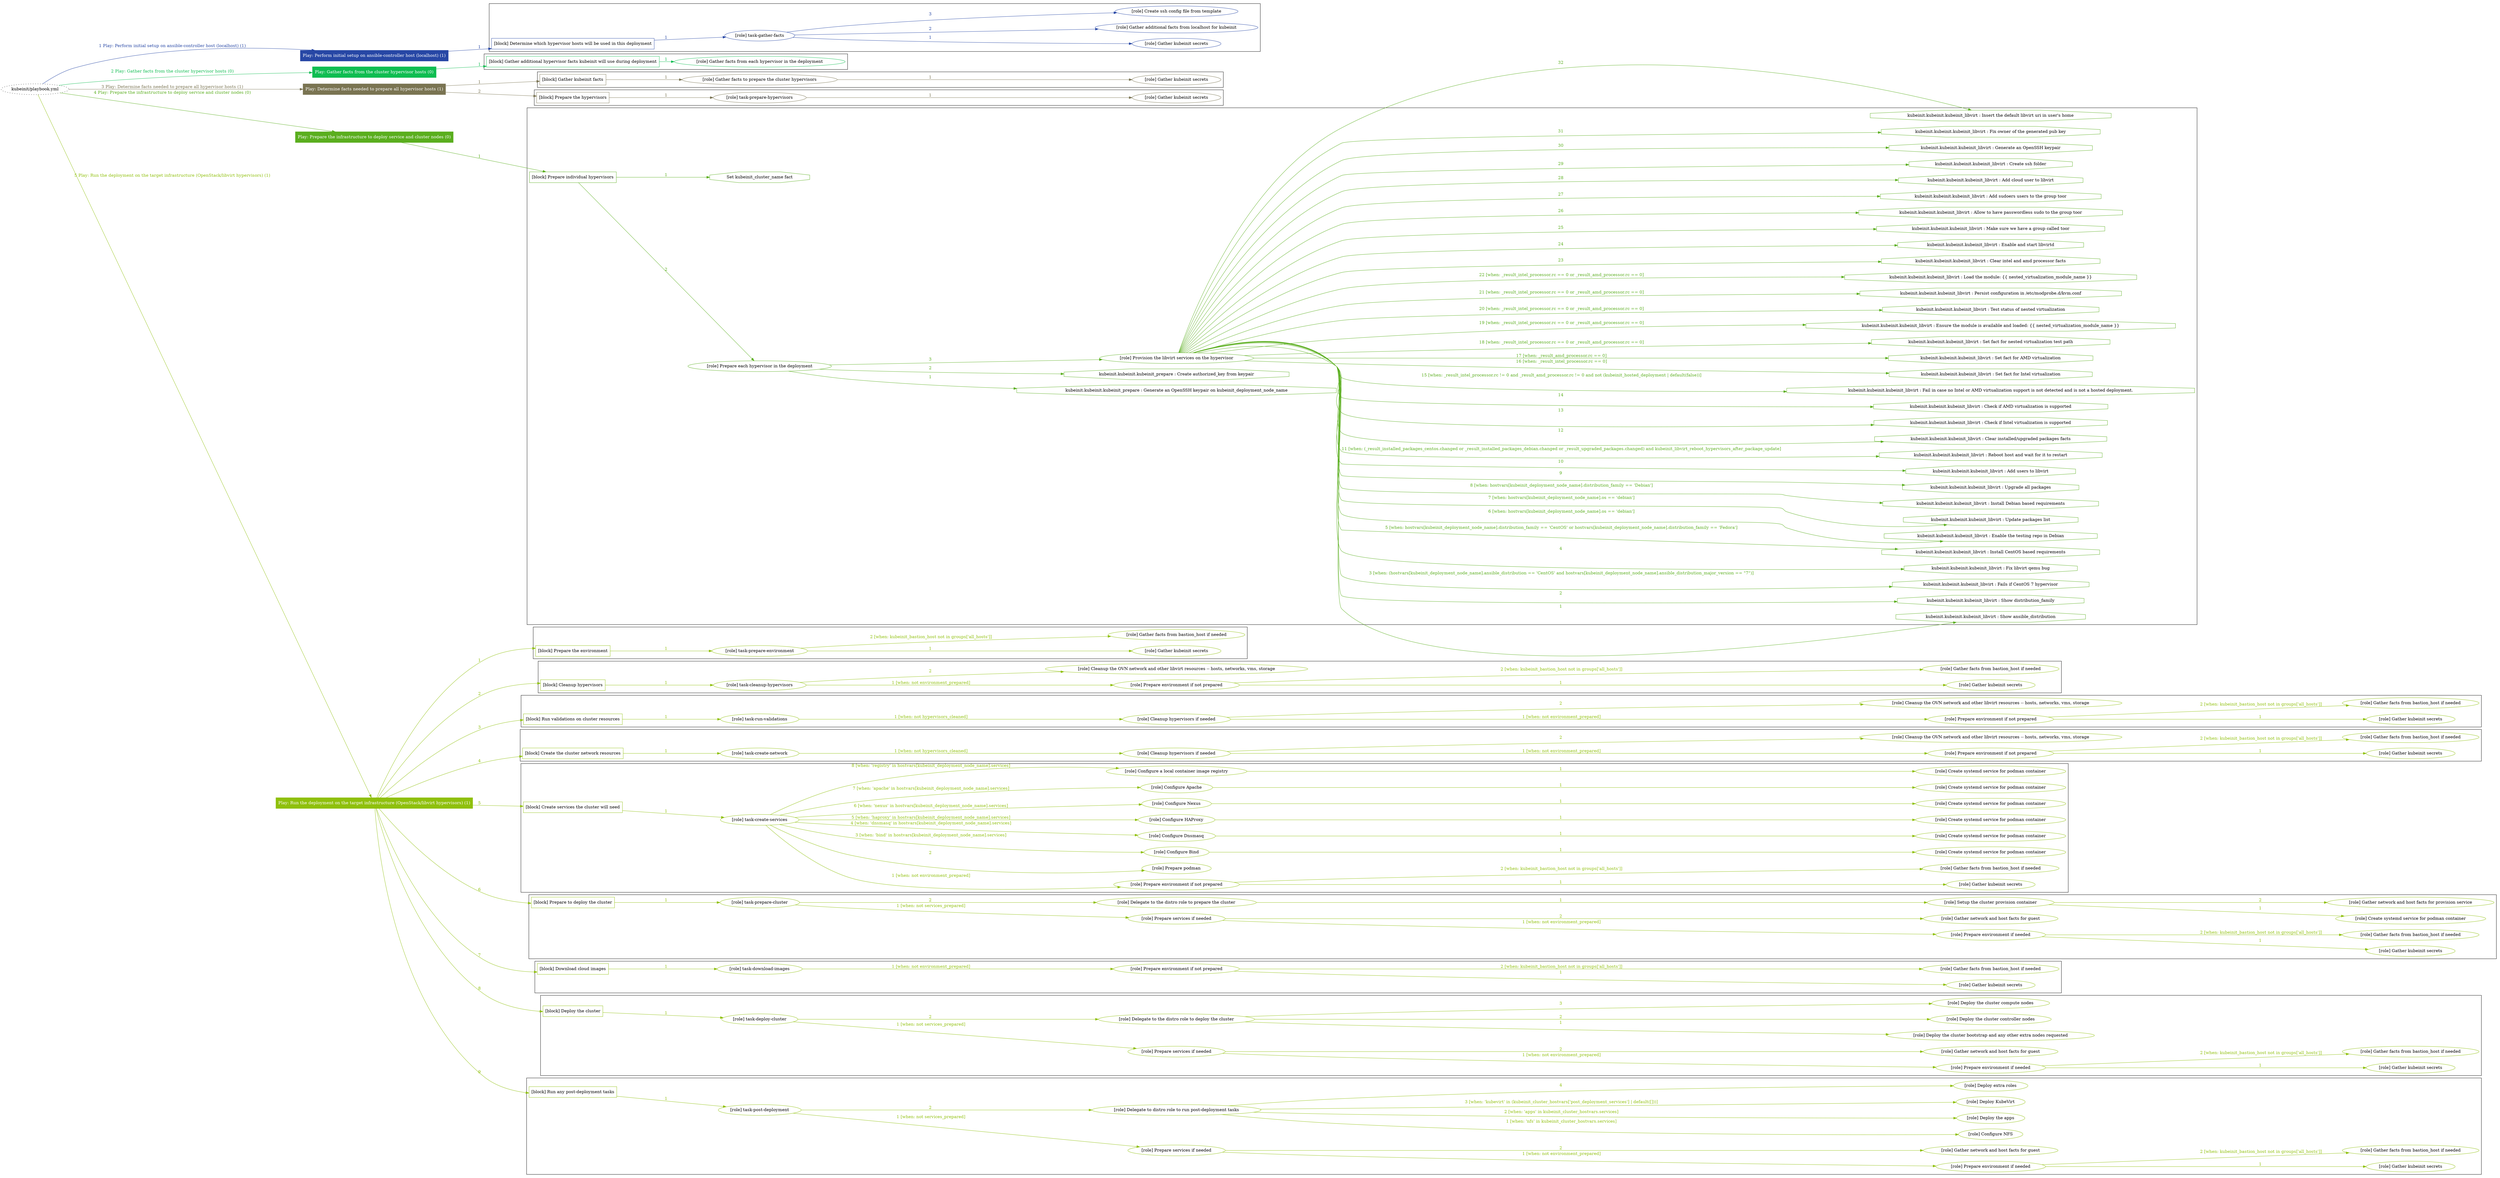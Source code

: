 digraph {
	graph [concentrate=true ordering=in rankdir=LR ratio=fill]
	edge [esep=5 sep=10]
	"kubeinit/playbook.yml" [URL="/home/runner/work/kubeinit/kubeinit/kubeinit/playbook.yml" id=playbook_15c89c46 style=dotted]
	"kubeinit/playbook.yml" -> play_0789382b [label="1 Play: Perform initial setup on ansible-controller host (localhost) (1)" color="#2747a5" fontcolor="#2747a5" id=edge_play_0789382b labeltooltip="1 Play: Perform initial setup on ansible-controller host (localhost) (1)" tooltip="1 Play: Perform initial setup on ansible-controller host (localhost) (1)"]
	subgraph "Play: Perform initial setup on ansible-controller host (localhost) (1)" {
		play_0789382b [label="Play: Perform initial setup on ansible-controller host (localhost) (1)" URL="/home/runner/work/kubeinit/kubeinit/kubeinit/playbook.yml" color="#2747a5" fontcolor="#ffffff" id=play_0789382b shape=box style=filled tooltip=localhost]
		play_0789382b -> block_1a411184 [label=1 color="#2747a5" fontcolor="#2747a5" id=edge_block_1a411184 labeltooltip=1 tooltip=1]
		subgraph cluster_block_1a411184 {
			block_1a411184 [label="[block] Determine which hypervisor hosts will be used in this deployment" URL="/home/runner/work/kubeinit/kubeinit/kubeinit/playbook.yml" color="#2747a5" id=block_1a411184 labeltooltip="Determine which hypervisor hosts will be used in this deployment" shape=box tooltip="Determine which hypervisor hosts will be used in this deployment"]
			block_1a411184 -> role_187032d1 [label="1 " color="#2747a5" fontcolor="#2747a5" id=edge_role_187032d1 labeltooltip="1 " tooltip="1 "]
			subgraph "task-gather-facts" {
				role_187032d1 [label="[role] task-gather-facts" URL="/home/runner/work/kubeinit/kubeinit/kubeinit/playbook.yml" color="#2747a5" id=role_187032d1 tooltip="task-gather-facts"]
				role_187032d1 -> role_f2af7d31 [label="1 " color="#2747a5" fontcolor="#2747a5" id=edge_role_f2af7d31 labeltooltip="1 " tooltip="1 "]
				subgraph "Gather kubeinit secrets" {
					role_f2af7d31 [label="[role] Gather kubeinit secrets" URL="/home/runner/.ansible/collections/ansible_collections/kubeinit/kubeinit/roles/kubeinit_prepare/tasks/build_hypervisors_group.yml" color="#2747a5" id=role_f2af7d31 tooltip="Gather kubeinit secrets"]
				}
				role_187032d1 -> role_561282e5 [label="2 " color="#2747a5" fontcolor="#2747a5" id=edge_role_561282e5 labeltooltip="2 " tooltip="2 "]
				subgraph "Gather additional facts from localhost for kubeinit" {
					role_561282e5 [label="[role] Gather additional facts from localhost for kubeinit" URL="/home/runner/.ansible/collections/ansible_collections/kubeinit/kubeinit/roles/kubeinit_prepare/tasks/build_hypervisors_group.yml" color="#2747a5" id=role_561282e5 tooltip="Gather additional facts from localhost for kubeinit"]
				}
				role_187032d1 -> role_db6ed6cf [label="3 " color="#2747a5" fontcolor="#2747a5" id=edge_role_db6ed6cf labeltooltip="3 " tooltip="3 "]
				subgraph "Create ssh config file from template" {
					role_db6ed6cf [label="[role] Create ssh config file from template" URL="/home/runner/.ansible/collections/ansible_collections/kubeinit/kubeinit/roles/kubeinit_prepare/tasks/build_hypervisors_group.yml" color="#2747a5" id=role_db6ed6cf tooltip="Create ssh config file from template"]
				}
			}
		}
	}
	"kubeinit/playbook.yml" -> play_a279cdfd [label="2 Play: Gather facts from the cluster hypervisor hosts (0)" color="#0fbd51" fontcolor="#0fbd51" id=edge_play_a279cdfd labeltooltip="2 Play: Gather facts from the cluster hypervisor hosts (0)" tooltip="2 Play: Gather facts from the cluster hypervisor hosts (0)"]
	subgraph "Play: Gather facts from the cluster hypervisor hosts (0)" {
		play_a279cdfd [label="Play: Gather facts from the cluster hypervisor hosts (0)" URL="/home/runner/work/kubeinit/kubeinit/kubeinit/playbook.yml" color="#0fbd51" fontcolor="#ffffff" id=play_a279cdfd shape=box style=filled tooltip="Play: Gather facts from the cluster hypervisor hosts (0)"]
		play_a279cdfd -> block_a72ac95f [label=1 color="#0fbd51" fontcolor="#0fbd51" id=edge_block_a72ac95f labeltooltip=1 tooltip=1]
		subgraph cluster_block_a72ac95f {
			block_a72ac95f [label="[block] Gather additional hypervisor facts kubeinit will use during deployment" URL="/home/runner/work/kubeinit/kubeinit/kubeinit/playbook.yml" color="#0fbd51" id=block_a72ac95f labeltooltip="Gather additional hypervisor facts kubeinit will use during deployment" shape=box tooltip="Gather additional hypervisor facts kubeinit will use during deployment"]
			block_a72ac95f -> role_646c0607 [label="1 " color="#0fbd51" fontcolor="#0fbd51" id=edge_role_646c0607 labeltooltip="1 " tooltip="1 "]
			subgraph "Gather facts from each hypervisor in the deployment" {
				role_646c0607 [label="[role] Gather facts from each hypervisor in the deployment" URL="/home/runner/work/kubeinit/kubeinit/kubeinit/playbook.yml" color="#0fbd51" id=role_646c0607 tooltip="Gather facts from each hypervisor in the deployment"]
			}
		}
	}
	"kubeinit/playbook.yml" -> play_0f80ccbb [label="3 Play: Determine facts needed to prepare all hypervisor hosts (1)" color="#7a7452" fontcolor="#7a7452" id=edge_play_0f80ccbb labeltooltip="3 Play: Determine facts needed to prepare all hypervisor hosts (1)" tooltip="3 Play: Determine facts needed to prepare all hypervisor hosts (1)"]
	subgraph "Play: Determine facts needed to prepare all hypervisor hosts (1)" {
		play_0f80ccbb [label="Play: Determine facts needed to prepare all hypervisor hosts (1)" URL="/home/runner/work/kubeinit/kubeinit/kubeinit/playbook.yml" color="#7a7452" fontcolor="#ffffff" id=play_0f80ccbb shape=box style=filled tooltip=localhost]
		play_0f80ccbb -> block_8007e1c5 [label=1 color="#7a7452" fontcolor="#7a7452" id=edge_block_8007e1c5 labeltooltip=1 tooltip=1]
		subgraph cluster_block_8007e1c5 {
			block_8007e1c5 [label="[block] Gather kubeinit facts" URL="/home/runner/work/kubeinit/kubeinit/kubeinit/playbook.yml" color="#7a7452" id=block_8007e1c5 labeltooltip="Gather kubeinit facts" shape=box tooltip="Gather kubeinit facts"]
			block_8007e1c5 -> role_8b861b7e [label="1 " color="#7a7452" fontcolor="#7a7452" id=edge_role_8b861b7e labeltooltip="1 " tooltip="1 "]
			subgraph "Gather facts to prepare the cluster hypervisors" {
				role_8b861b7e [label="[role] Gather facts to prepare the cluster hypervisors" URL="/home/runner/work/kubeinit/kubeinit/kubeinit/playbook.yml" color="#7a7452" id=role_8b861b7e tooltip="Gather facts to prepare the cluster hypervisors"]
				role_8b861b7e -> role_08f7ca04 [label="1 " color="#7a7452" fontcolor="#7a7452" id=edge_role_08f7ca04 labeltooltip="1 " tooltip="1 "]
				subgraph "Gather kubeinit secrets" {
					role_08f7ca04 [label="[role] Gather kubeinit secrets" URL="/home/runner/.ansible/collections/ansible_collections/kubeinit/kubeinit/roles/kubeinit_prepare/tasks/gather_kubeinit_facts.yml" color="#7a7452" id=role_08f7ca04 tooltip="Gather kubeinit secrets"]
				}
			}
		}
		play_0f80ccbb -> block_5478ff6a [label=2 color="#7a7452" fontcolor="#7a7452" id=edge_block_5478ff6a labeltooltip=2 tooltip=2]
		subgraph cluster_block_5478ff6a {
			block_5478ff6a [label="[block] Prepare the hypervisors" URL="/home/runner/work/kubeinit/kubeinit/kubeinit/playbook.yml" color="#7a7452" id=block_5478ff6a labeltooltip="Prepare the hypervisors" shape=box tooltip="Prepare the hypervisors"]
			block_5478ff6a -> role_7834cbeb [label="1 " color="#7a7452" fontcolor="#7a7452" id=edge_role_7834cbeb labeltooltip="1 " tooltip="1 "]
			subgraph "task-prepare-hypervisors" {
				role_7834cbeb [label="[role] task-prepare-hypervisors" URL="/home/runner/work/kubeinit/kubeinit/kubeinit/playbook.yml" color="#7a7452" id=role_7834cbeb tooltip="task-prepare-hypervisors"]
				role_7834cbeb -> role_030a7048 [label="1 " color="#7a7452" fontcolor="#7a7452" id=edge_role_030a7048 labeltooltip="1 " tooltip="1 "]
				subgraph "Gather kubeinit secrets" {
					role_030a7048 [label="[role] Gather kubeinit secrets" URL="/home/runner/.ansible/collections/ansible_collections/kubeinit/kubeinit/roles/kubeinit_prepare/tasks/gather_kubeinit_facts.yml" color="#7a7452" id=role_030a7048 tooltip="Gather kubeinit secrets"]
				}
			}
		}
	}
	"kubeinit/playbook.yml" -> play_af21a0dd [label="4 Play: Prepare the infrastructure to deploy service and cluster nodes (0)" color="#5aae1e" fontcolor="#5aae1e" id=edge_play_af21a0dd labeltooltip="4 Play: Prepare the infrastructure to deploy service and cluster nodes (0)" tooltip="4 Play: Prepare the infrastructure to deploy service and cluster nodes (0)"]
	subgraph "Play: Prepare the infrastructure to deploy service and cluster nodes (0)" {
		play_af21a0dd [label="Play: Prepare the infrastructure to deploy service and cluster nodes (0)" URL="/home/runner/work/kubeinit/kubeinit/kubeinit/playbook.yml" color="#5aae1e" fontcolor="#ffffff" id=play_af21a0dd shape=box style=filled tooltip="Play: Prepare the infrastructure to deploy service and cluster nodes (0)"]
		play_af21a0dd -> block_6e182cfa [label=1 color="#5aae1e" fontcolor="#5aae1e" id=edge_block_6e182cfa labeltooltip=1 tooltip=1]
		subgraph cluster_block_6e182cfa {
			block_6e182cfa [label="[block] Prepare individual hypervisors" URL="/home/runner/work/kubeinit/kubeinit/kubeinit/playbook.yml" color="#5aae1e" id=block_6e182cfa labeltooltip="Prepare individual hypervisors" shape=box tooltip="Prepare individual hypervisors"]
			block_6e182cfa -> role_1b183ebd [label="2 " color="#5aae1e" fontcolor="#5aae1e" id=edge_role_1b183ebd labeltooltip="2 " tooltip="2 "]
			subgraph "Prepare each hypervisor in the deployment" {
				role_1b183ebd [label="[role] Prepare each hypervisor in the deployment" URL="/home/runner/work/kubeinit/kubeinit/kubeinit/playbook.yml" color="#5aae1e" id=role_1b183ebd tooltip="Prepare each hypervisor in the deployment"]
				task_fa5e5583 [label="kubeinit.kubeinit.kubeinit_prepare : Generate an OpenSSH keypair on kubeinit_deployment_node_name" URL="/home/runner/.ansible/collections/ansible_collections/kubeinit/kubeinit/roles/kubeinit_prepare/tasks/prepare_hypervisor.yml" color="#5aae1e" id=task_fa5e5583 shape=octagon tooltip="kubeinit.kubeinit.kubeinit_prepare : Generate an OpenSSH keypair on kubeinit_deployment_node_name"]
				role_1b183ebd -> task_fa5e5583 [label="1 " color="#5aae1e" fontcolor="#5aae1e" id=edge_task_fa5e5583 labeltooltip="1 " tooltip="1 "]
				task_0f838e0b [label="kubeinit.kubeinit.kubeinit_prepare : Create authorized_key from keypair" URL="/home/runner/.ansible/collections/ansible_collections/kubeinit/kubeinit/roles/kubeinit_prepare/tasks/prepare_hypervisor.yml" color="#5aae1e" id=task_0f838e0b shape=octagon tooltip="kubeinit.kubeinit.kubeinit_prepare : Create authorized_key from keypair"]
				role_1b183ebd -> task_0f838e0b [label="2 " color="#5aae1e" fontcolor="#5aae1e" id=edge_task_0f838e0b labeltooltip="2 " tooltip="2 "]
				role_1b183ebd -> role_fe020e0c [label="3 " color="#5aae1e" fontcolor="#5aae1e" id=edge_role_fe020e0c labeltooltip="3 " tooltip="3 "]
				subgraph "Provision the libvirt services on the hypervisor" {
					role_fe020e0c [label="[role] Provision the libvirt services on the hypervisor" URL="/home/runner/.ansible/collections/ansible_collections/kubeinit/kubeinit/roles/kubeinit_prepare/tasks/prepare_hypervisor.yml" color="#5aae1e" id=role_fe020e0c tooltip="Provision the libvirt services on the hypervisor"]
					task_9455144b [label="kubeinit.kubeinit.kubeinit_libvirt : Show ansible_distribution" URL="/home/runner/.ansible/collections/ansible_collections/kubeinit/kubeinit/roles/kubeinit_libvirt/tasks/main.yml" color="#5aae1e" id=task_9455144b shape=octagon tooltip="kubeinit.kubeinit.kubeinit_libvirt : Show ansible_distribution"]
					role_fe020e0c -> task_9455144b [label="1 " color="#5aae1e" fontcolor="#5aae1e" id=edge_task_9455144b labeltooltip="1 " tooltip="1 "]
					task_053282d7 [label="kubeinit.kubeinit.kubeinit_libvirt : Show distribution_family" URL="/home/runner/.ansible/collections/ansible_collections/kubeinit/kubeinit/roles/kubeinit_libvirt/tasks/main.yml" color="#5aae1e" id=task_053282d7 shape=octagon tooltip="kubeinit.kubeinit.kubeinit_libvirt : Show distribution_family"]
					role_fe020e0c -> task_053282d7 [label="2 " color="#5aae1e" fontcolor="#5aae1e" id=edge_task_053282d7 labeltooltip="2 " tooltip="2 "]
					task_8a87f0ea [label="kubeinit.kubeinit.kubeinit_libvirt : Fails if CentOS 7 hypervisor" URL="/home/runner/.ansible/collections/ansible_collections/kubeinit/kubeinit/roles/kubeinit_libvirt/tasks/main.yml" color="#5aae1e" id=task_8a87f0ea shape=octagon tooltip="kubeinit.kubeinit.kubeinit_libvirt : Fails if CentOS 7 hypervisor"]
					role_fe020e0c -> task_8a87f0ea [label="3 [when: (hostvars[kubeinit_deployment_node_name].ansible_distribution == 'CentOS' and hostvars[kubeinit_deployment_node_name].ansible_distribution_major_version == \"7\")]" color="#5aae1e" fontcolor="#5aae1e" id=edge_task_8a87f0ea labeltooltip="3 [when: (hostvars[kubeinit_deployment_node_name].ansible_distribution == 'CentOS' and hostvars[kubeinit_deployment_node_name].ansible_distribution_major_version == \"7\")]" tooltip="3 [when: (hostvars[kubeinit_deployment_node_name].ansible_distribution == 'CentOS' and hostvars[kubeinit_deployment_node_name].ansible_distribution_major_version == \"7\")]"]
					task_7d45b0fa [label="kubeinit.kubeinit.kubeinit_libvirt : Fix libvirt qemu bug" URL="/home/runner/.ansible/collections/ansible_collections/kubeinit/kubeinit/roles/kubeinit_libvirt/tasks/main.yml" color="#5aae1e" id=task_7d45b0fa shape=octagon tooltip="kubeinit.kubeinit.kubeinit_libvirt : Fix libvirt qemu bug"]
					role_fe020e0c -> task_7d45b0fa [label="4 " color="#5aae1e" fontcolor="#5aae1e" id=edge_task_7d45b0fa labeltooltip="4 " tooltip="4 "]
					task_0bf612e7 [label="kubeinit.kubeinit.kubeinit_libvirt : Install CentOS based requirements" URL="/home/runner/.ansible/collections/ansible_collections/kubeinit/kubeinit/roles/kubeinit_libvirt/tasks/main.yml" color="#5aae1e" id=task_0bf612e7 shape=octagon tooltip="kubeinit.kubeinit.kubeinit_libvirt : Install CentOS based requirements"]
					role_fe020e0c -> task_0bf612e7 [label="5 [when: hostvars[kubeinit_deployment_node_name].distribution_family == 'CentOS' or hostvars[kubeinit_deployment_node_name].distribution_family == 'Fedora']" color="#5aae1e" fontcolor="#5aae1e" id=edge_task_0bf612e7 labeltooltip="5 [when: hostvars[kubeinit_deployment_node_name].distribution_family == 'CentOS' or hostvars[kubeinit_deployment_node_name].distribution_family == 'Fedora']" tooltip="5 [when: hostvars[kubeinit_deployment_node_name].distribution_family == 'CentOS' or hostvars[kubeinit_deployment_node_name].distribution_family == 'Fedora']"]
					task_6c8045d9 [label="kubeinit.kubeinit.kubeinit_libvirt : Enable the testing repo in Debian" URL="/home/runner/.ansible/collections/ansible_collections/kubeinit/kubeinit/roles/kubeinit_libvirt/tasks/main.yml" color="#5aae1e" id=task_6c8045d9 shape=octagon tooltip="kubeinit.kubeinit.kubeinit_libvirt : Enable the testing repo in Debian"]
					role_fe020e0c -> task_6c8045d9 [label="6 [when: hostvars[kubeinit_deployment_node_name].os == 'debian']" color="#5aae1e" fontcolor="#5aae1e" id=edge_task_6c8045d9 labeltooltip="6 [when: hostvars[kubeinit_deployment_node_name].os == 'debian']" tooltip="6 [when: hostvars[kubeinit_deployment_node_name].os == 'debian']"]
					task_98739ed0 [label="kubeinit.kubeinit.kubeinit_libvirt : Update packages list" URL="/home/runner/.ansible/collections/ansible_collections/kubeinit/kubeinit/roles/kubeinit_libvirt/tasks/main.yml" color="#5aae1e" id=task_98739ed0 shape=octagon tooltip="kubeinit.kubeinit.kubeinit_libvirt : Update packages list"]
					role_fe020e0c -> task_98739ed0 [label="7 [when: hostvars[kubeinit_deployment_node_name].os == 'debian']" color="#5aae1e" fontcolor="#5aae1e" id=edge_task_98739ed0 labeltooltip="7 [when: hostvars[kubeinit_deployment_node_name].os == 'debian']" tooltip="7 [when: hostvars[kubeinit_deployment_node_name].os == 'debian']"]
					task_d9241f8d [label="kubeinit.kubeinit.kubeinit_libvirt : Install Debian based requirements" URL="/home/runner/.ansible/collections/ansible_collections/kubeinit/kubeinit/roles/kubeinit_libvirt/tasks/main.yml" color="#5aae1e" id=task_d9241f8d shape=octagon tooltip="kubeinit.kubeinit.kubeinit_libvirt : Install Debian based requirements"]
					role_fe020e0c -> task_d9241f8d [label="8 [when: hostvars[kubeinit_deployment_node_name].distribution_family == 'Debian']" color="#5aae1e" fontcolor="#5aae1e" id=edge_task_d9241f8d labeltooltip="8 [when: hostvars[kubeinit_deployment_node_name].distribution_family == 'Debian']" tooltip="8 [when: hostvars[kubeinit_deployment_node_name].distribution_family == 'Debian']"]
					task_4714da59 [label="kubeinit.kubeinit.kubeinit_libvirt : Upgrade all packages" URL="/home/runner/.ansible/collections/ansible_collections/kubeinit/kubeinit/roles/kubeinit_libvirt/tasks/main.yml" color="#5aae1e" id=task_4714da59 shape=octagon tooltip="kubeinit.kubeinit.kubeinit_libvirt : Upgrade all packages"]
					role_fe020e0c -> task_4714da59 [label="9 " color="#5aae1e" fontcolor="#5aae1e" id=edge_task_4714da59 labeltooltip="9 " tooltip="9 "]
					task_6405e13b [label="kubeinit.kubeinit.kubeinit_libvirt : Add users to libvirt" URL="/home/runner/.ansible/collections/ansible_collections/kubeinit/kubeinit/roles/kubeinit_libvirt/tasks/main.yml" color="#5aae1e" id=task_6405e13b shape=octagon tooltip="kubeinit.kubeinit.kubeinit_libvirt : Add users to libvirt"]
					role_fe020e0c -> task_6405e13b [label="10 " color="#5aae1e" fontcolor="#5aae1e" id=edge_task_6405e13b labeltooltip="10 " tooltip="10 "]
					task_1bff8c99 [label="kubeinit.kubeinit.kubeinit_libvirt : Reboot host and wait for it to restart" URL="/home/runner/.ansible/collections/ansible_collections/kubeinit/kubeinit/roles/kubeinit_libvirt/tasks/main.yml" color="#5aae1e" id=task_1bff8c99 shape=octagon tooltip="kubeinit.kubeinit.kubeinit_libvirt : Reboot host and wait for it to restart"]
					role_fe020e0c -> task_1bff8c99 [label="11 [when: (_result_installed_packages_centos.changed or _result_installed_packages_debian.changed or _result_upgraded_packages.changed) and kubeinit_libvirt_reboot_hypervisors_after_package_update]" color="#5aae1e" fontcolor="#5aae1e" id=edge_task_1bff8c99 labeltooltip="11 [when: (_result_installed_packages_centos.changed or _result_installed_packages_debian.changed or _result_upgraded_packages.changed) and kubeinit_libvirt_reboot_hypervisors_after_package_update]" tooltip="11 [when: (_result_installed_packages_centos.changed or _result_installed_packages_debian.changed or _result_upgraded_packages.changed) and kubeinit_libvirt_reboot_hypervisors_after_package_update]"]
					task_03b73264 [label="kubeinit.kubeinit.kubeinit_libvirt : Clear installed/upgraded packages facts" URL="/home/runner/.ansible/collections/ansible_collections/kubeinit/kubeinit/roles/kubeinit_libvirt/tasks/main.yml" color="#5aae1e" id=task_03b73264 shape=octagon tooltip="kubeinit.kubeinit.kubeinit_libvirt : Clear installed/upgraded packages facts"]
					role_fe020e0c -> task_03b73264 [label="12 " color="#5aae1e" fontcolor="#5aae1e" id=edge_task_03b73264 labeltooltip="12 " tooltip="12 "]
					task_17a33dc1 [label="kubeinit.kubeinit.kubeinit_libvirt : Check if Intel virtualization is supported" URL="/home/runner/.ansible/collections/ansible_collections/kubeinit/kubeinit/roles/kubeinit_libvirt/tasks/main.yml" color="#5aae1e" id=task_17a33dc1 shape=octagon tooltip="kubeinit.kubeinit.kubeinit_libvirt : Check if Intel virtualization is supported"]
					role_fe020e0c -> task_17a33dc1 [label="13 " color="#5aae1e" fontcolor="#5aae1e" id=edge_task_17a33dc1 labeltooltip="13 " tooltip="13 "]
					task_d2a31157 [label="kubeinit.kubeinit.kubeinit_libvirt : Check if AMD virtualization is supported" URL="/home/runner/.ansible/collections/ansible_collections/kubeinit/kubeinit/roles/kubeinit_libvirt/tasks/main.yml" color="#5aae1e" id=task_d2a31157 shape=octagon tooltip="kubeinit.kubeinit.kubeinit_libvirt : Check if AMD virtualization is supported"]
					role_fe020e0c -> task_d2a31157 [label="14 " color="#5aae1e" fontcolor="#5aae1e" id=edge_task_d2a31157 labeltooltip="14 " tooltip="14 "]
					task_d04271be [label="kubeinit.kubeinit.kubeinit_libvirt : Fail in case no Intel or AMD virtualization support is not detected and is not a hosted deployment." URL="/home/runner/.ansible/collections/ansible_collections/kubeinit/kubeinit/roles/kubeinit_libvirt/tasks/main.yml" color="#5aae1e" id=task_d04271be shape=octagon tooltip="kubeinit.kubeinit.kubeinit_libvirt : Fail in case no Intel or AMD virtualization support is not detected and is not a hosted deployment."]
					role_fe020e0c -> task_d04271be [label="15 [when: _result_intel_processor.rc != 0 and _result_amd_processor.rc != 0 and not (kubeinit_hosted_deployment | default(false))]" color="#5aae1e" fontcolor="#5aae1e" id=edge_task_d04271be labeltooltip="15 [when: _result_intel_processor.rc != 0 and _result_amd_processor.rc != 0 and not (kubeinit_hosted_deployment | default(false))]" tooltip="15 [when: _result_intel_processor.rc != 0 and _result_amd_processor.rc != 0 and not (kubeinit_hosted_deployment | default(false))]"]
					task_694dc72d [label="kubeinit.kubeinit.kubeinit_libvirt : Set fact for Intel virtualization" URL="/home/runner/.ansible/collections/ansible_collections/kubeinit/kubeinit/roles/kubeinit_libvirt/tasks/main.yml" color="#5aae1e" id=task_694dc72d shape=octagon tooltip="kubeinit.kubeinit.kubeinit_libvirt : Set fact for Intel virtualization"]
					role_fe020e0c -> task_694dc72d [label="16 [when: _result_intel_processor.rc == 0]" color="#5aae1e" fontcolor="#5aae1e" id=edge_task_694dc72d labeltooltip="16 [when: _result_intel_processor.rc == 0]" tooltip="16 [when: _result_intel_processor.rc == 0]"]
					task_d0b48797 [label="kubeinit.kubeinit.kubeinit_libvirt : Set fact for AMD virtualization" URL="/home/runner/.ansible/collections/ansible_collections/kubeinit/kubeinit/roles/kubeinit_libvirt/tasks/main.yml" color="#5aae1e" id=task_d0b48797 shape=octagon tooltip="kubeinit.kubeinit.kubeinit_libvirt : Set fact for AMD virtualization"]
					role_fe020e0c -> task_d0b48797 [label="17 [when: _result_amd_processor.rc == 0]" color="#5aae1e" fontcolor="#5aae1e" id=edge_task_d0b48797 labeltooltip="17 [when: _result_amd_processor.rc == 0]" tooltip="17 [when: _result_amd_processor.rc == 0]"]
					task_9c21242a [label="kubeinit.kubeinit.kubeinit_libvirt : Set fact for nested virtualization test path" URL="/home/runner/.ansible/collections/ansible_collections/kubeinit/kubeinit/roles/kubeinit_libvirt/tasks/main.yml" color="#5aae1e" id=task_9c21242a shape=octagon tooltip="kubeinit.kubeinit.kubeinit_libvirt : Set fact for nested virtualization test path"]
					role_fe020e0c -> task_9c21242a [label="18 [when: _result_intel_processor.rc == 0 or _result_amd_processor.rc == 0]" color="#5aae1e" fontcolor="#5aae1e" id=edge_task_9c21242a labeltooltip="18 [when: _result_intel_processor.rc == 0 or _result_amd_processor.rc == 0]" tooltip="18 [when: _result_intel_processor.rc == 0 or _result_amd_processor.rc == 0]"]
					task_89e26686 [label="kubeinit.kubeinit.kubeinit_libvirt : Ensure the module is available and loaded: {{ nested_virtualization_module_name }}" URL="/home/runner/.ansible/collections/ansible_collections/kubeinit/kubeinit/roles/kubeinit_libvirt/tasks/main.yml" color="#5aae1e" id=task_89e26686 shape=octagon tooltip="kubeinit.kubeinit.kubeinit_libvirt : Ensure the module is available and loaded: {{ nested_virtualization_module_name }}"]
					role_fe020e0c -> task_89e26686 [label="19 [when: _result_intel_processor.rc == 0 or _result_amd_processor.rc == 0]" color="#5aae1e" fontcolor="#5aae1e" id=edge_task_89e26686 labeltooltip="19 [when: _result_intel_processor.rc == 0 or _result_amd_processor.rc == 0]" tooltip="19 [when: _result_intel_processor.rc == 0 or _result_amd_processor.rc == 0]"]
					task_4bd60dbf [label="kubeinit.kubeinit.kubeinit_libvirt : Test status of nested virtualization" URL="/home/runner/.ansible/collections/ansible_collections/kubeinit/kubeinit/roles/kubeinit_libvirt/tasks/main.yml" color="#5aae1e" id=task_4bd60dbf shape=octagon tooltip="kubeinit.kubeinit.kubeinit_libvirt : Test status of nested virtualization"]
					role_fe020e0c -> task_4bd60dbf [label="20 [when: _result_intel_processor.rc == 0 or _result_amd_processor.rc == 0]" color="#5aae1e" fontcolor="#5aae1e" id=edge_task_4bd60dbf labeltooltip="20 [when: _result_intel_processor.rc == 0 or _result_amd_processor.rc == 0]" tooltip="20 [when: _result_intel_processor.rc == 0 or _result_amd_processor.rc == 0]"]
					task_539d272a [label="kubeinit.kubeinit.kubeinit_libvirt : Persist configuration in /etc/modprobe.d/kvm.conf" URL="/home/runner/.ansible/collections/ansible_collections/kubeinit/kubeinit/roles/kubeinit_libvirt/tasks/main.yml" color="#5aae1e" id=task_539d272a shape=octagon tooltip="kubeinit.kubeinit.kubeinit_libvirt : Persist configuration in /etc/modprobe.d/kvm.conf"]
					role_fe020e0c -> task_539d272a [label="21 [when: _result_intel_processor.rc == 0 or _result_amd_processor.rc == 0]" color="#5aae1e" fontcolor="#5aae1e" id=edge_task_539d272a labeltooltip="21 [when: _result_intel_processor.rc == 0 or _result_amd_processor.rc == 0]" tooltip="21 [when: _result_intel_processor.rc == 0 or _result_amd_processor.rc == 0]"]
					task_353a418b [label="kubeinit.kubeinit.kubeinit_libvirt : Load the module: {{ nested_virtualization_module_name }}" URL="/home/runner/.ansible/collections/ansible_collections/kubeinit/kubeinit/roles/kubeinit_libvirt/tasks/main.yml" color="#5aae1e" id=task_353a418b shape=octagon tooltip="kubeinit.kubeinit.kubeinit_libvirt : Load the module: {{ nested_virtualization_module_name }}"]
					role_fe020e0c -> task_353a418b [label="22 [when: _result_intel_processor.rc == 0 or _result_amd_processor.rc == 0]" color="#5aae1e" fontcolor="#5aae1e" id=edge_task_353a418b labeltooltip="22 [when: _result_intel_processor.rc == 0 or _result_amd_processor.rc == 0]" tooltip="22 [when: _result_intel_processor.rc == 0 or _result_amd_processor.rc == 0]"]
					task_e6dd8d7c [label="kubeinit.kubeinit.kubeinit_libvirt : Clear intel and amd processor facts" URL="/home/runner/.ansible/collections/ansible_collections/kubeinit/kubeinit/roles/kubeinit_libvirt/tasks/main.yml" color="#5aae1e" id=task_e6dd8d7c shape=octagon tooltip="kubeinit.kubeinit.kubeinit_libvirt : Clear intel and amd processor facts"]
					role_fe020e0c -> task_e6dd8d7c [label="23 " color="#5aae1e" fontcolor="#5aae1e" id=edge_task_e6dd8d7c labeltooltip="23 " tooltip="23 "]
					task_6364ed9d [label="kubeinit.kubeinit.kubeinit_libvirt : Enable and start libvirtd" URL="/home/runner/.ansible/collections/ansible_collections/kubeinit/kubeinit/roles/kubeinit_libvirt/tasks/main.yml" color="#5aae1e" id=task_6364ed9d shape=octagon tooltip="kubeinit.kubeinit.kubeinit_libvirt : Enable and start libvirtd"]
					role_fe020e0c -> task_6364ed9d [label="24 " color="#5aae1e" fontcolor="#5aae1e" id=edge_task_6364ed9d labeltooltip="24 " tooltip="24 "]
					task_ece7f489 [label="kubeinit.kubeinit.kubeinit_libvirt : Make sure we have a group called toor" URL="/home/runner/.ansible/collections/ansible_collections/kubeinit/kubeinit/roles/kubeinit_libvirt/tasks/60_create_cloud_user.yml" color="#5aae1e" id=task_ece7f489 shape=octagon tooltip="kubeinit.kubeinit.kubeinit_libvirt : Make sure we have a group called toor"]
					role_fe020e0c -> task_ece7f489 [label="25 " color="#5aae1e" fontcolor="#5aae1e" id=edge_task_ece7f489 labeltooltip="25 " tooltip="25 "]
					task_4464f405 [label="kubeinit.kubeinit.kubeinit_libvirt : Allow to have passwordless sudo to the group toor" URL="/home/runner/.ansible/collections/ansible_collections/kubeinit/kubeinit/roles/kubeinit_libvirt/tasks/60_create_cloud_user.yml" color="#5aae1e" id=task_4464f405 shape=octagon tooltip="kubeinit.kubeinit.kubeinit_libvirt : Allow to have passwordless sudo to the group toor"]
					role_fe020e0c -> task_4464f405 [label="26 " color="#5aae1e" fontcolor="#5aae1e" id=edge_task_4464f405 labeltooltip="26 " tooltip="26 "]
					task_646ba3e4 [label="kubeinit.kubeinit.kubeinit_libvirt : Add sudoers users to the group toor" URL="/home/runner/.ansible/collections/ansible_collections/kubeinit/kubeinit/roles/kubeinit_libvirt/tasks/60_create_cloud_user.yml" color="#5aae1e" id=task_646ba3e4 shape=octagon tooltip="kubeinit.kubeinit.kubeinit_libvirt : Add sudoers users to the group toor"]
					role_fe020e0c -> task_646ba3e4 [label="27 " color="#5aae1e" fontcolor="#5aae1e" id=edge_task_646ba3e4 labeltooltip="27 " tooltip="27 "]
					task_0bfb09ea [label="kubeinit.kubeinit.kubeinit_libvirt : Add cloud user to libvirt" URL="/home/runner/.ansible/collections/ansible_collections/kubeinit/kubeinit/roles/kubeinit_libvirt/tasks/60_create_cloud_user.yml" color="#5aae1e" id=task_0bfb09ea shape=octagon tooltip="kubeinit.kubeinit.kubeinit_libvirt : Add cloud user to libvirt"]
					role_fe020e0c -> task_0bfb09ea [label="28 " color="#5aae1e" fontcolor="#5aae1e" id=edge_task_0bfb09ea labeltooltip="28 " tooltip="28 "]
					task_06d8282b [label="kubeinit.kubeinit.kubeinit_libvirt : Create ssh folder" URL="/home/runner/.ansible/collections/ansible_collections/kubeinit/kubeinit/roles/kubeinit_libvirt/tasks/60_create_cloud_user.yml" color="#5aae1e" id=task_06d8282b shape=octagon tooltip="kubeinit.kubeinit.kubeinit_libvirt : Create ssh folder"]
					role_fe020e0c -> task_06d8282b [label="29 " color="#5aae1e" fontcolor="#5aae1e" id=edge_task_06d8282b labeltooltip="29 " tooltip="29 "]
					task_14f8713b [label="kubeinit.kubeinit.kubeinit_libvirt : Generate an OpenSSH keypair" URL="/home/runner/.ansible/collections/ansible_collections/kubeinit/kubeinit/roles/kubeinit_libvirt/tasks/60_create_cloud_user.yml" color="#5aae1e" id=task_14f8713b shape=octagon tooltip="kubeinit.kubeinit.kubeinit_libvirt : Generate an OpenSSH keypair"]
					role_fe020e0c -> task_14f8713b [label="30 " color="#5aae1e" fontcolor="#5aae1e" id=edge_task_14f8713b labeltooltip="30 " tooltip="30 "]
					task_e55bd477 [label="kubeinit.kubeinit.kubeinit_libvirt : Fix owner of the generated pub key" URL="/home/runner/.ansible/collections/ansible_collections/kubeinit/kubeinit/roles/kubeinit_libvirt/tasks/60_create_cloud_user.yml" color="#5aae1e" id=task_e55bd477 shape=octagon tooltip="kubeinit.kubeinit.kubeinit_libvirt : Fix owner of the generated pub key"]
					role_fe020e0c -> task_e55bd477 [label="31 " color="#5aae1e" fontcolor="#5aae1e" id=edge_task_e55bd477 labeltooltip="31 " tooltip="31 "]
					task_2b55e6c4 [label="kubeinit.kubeinit.kubeinit_libvirt : Insert the default libvirt uri in user's home" URL="/home/runner/.ansible/collections/ansible_collections/kubeinit/kubeinit/roles/kubeinit_libvirt/tasks/60_create_cloud_user.yml" color="#5aae1e" id=task_2b55e6c4 shape=octagon tooltip="kubeinit.kubeinit.kubeinit_libvirt : Insert the default libvirt uri in user's home"]
					role_fe020e0c -> task_2b55e6c4 [label="32 " color="#5aae1e" fontcolor="#5aae1e" id=edge_task_2b55e6c4 labeltooltip="32 " tooltip="32 "]
				}
			}
			task_5f35f644 [label="Set kubeinit_cluster_name fact" URL="/home/runner/work/kubeinit/kubeinit/kubeinit/playbook.yml" color="#5aae1e" id=task_5f35f644 shape=octagon tooltip="Set kubeinit_cluster_name fact"]
			block_6e182cfa -> task_5f35f644 [label="1 " color="#5aae1e" fontcolor="#5aae1e" id=edge_task_5f35f644 labeltooltip="1 " tooltip="1 "]
		}
	}
	"kubeinit/playbook.yml" -> play_0af2edbd [label="5 Play: Run the deployment on the target infrastructure (OpenStack/libvirt hypervisors) (1)" color="#8fc00c" fontcolor="#8fc00c" id=edge_play_0af2edbd labeltooltip="5 Play: Run the deployment on the target infrastructure (OpenStack/libvirt hypervisors) (1)" tooltip="5 Play: Run the deployment on the target infrastructure (OpenStack/libvirt hypervisors) (1)"]
	subgraph "Play: Run the deployment on the target infrastructure (OpenStack/libvirt hypervisors) (1)" {
		play_0af2edbd [label="Play: Run the deployment on the target infrastructure (OpenStack/libvirt hypervisors) (1)" URL="/home/runner/work/kubeinit/kubeinit/kubeinit/playbook.yml" color="#8fc00c" fontcolor="#ffffff" id=play_0af2edbd shape=box style=filled tooltip=localhost]
		play_0af2edbd -> block_04b71103 [label=1 color="#8fc00c" fontcolor="#8fc00c" id=edge_block_04b71103 labeltooltip=1 tooltip=1]
		subgraph cluster_block_04b71103 {
			block_04b71103 [label="[block] Prepare the environment" URL="/home/runner/work/kubeinit/kubeinit/kubeinit/playbook.yml" color="#8fc00c" id=block_04b71103 labeltooltip="Prepare the environment" shape=box tooltip="Prepare the environment"]
			block_04b71103 -> role_d2e1f46a [label="1 " color="#8fc00c" fontcolor="#8fc00c" id=edge_role_d2e1f46a labeltooltip="1 " tooltip="1 "]
			subgraph "task-prepare-environment" {
				role_d2e1f46a [label="[role] task-prepare-environment" URL="/home/runner/work/kubeinit/kubeinit/kubeinit/playbook.yml" color="#8fc00c" id=role_d2e1f46a tooltip="task-prepare-environment"]
				role_d2e1f46a -> role_91061e16 [label="1 " color="#8fc00c" fontcolor="#8fc00c" id=edge_role_91061e16 labeltooltip="1 " tooltip="1 "]
				subgraph "Gather kubeinit secrets" {
					role_91061e16 [label="[role] Gather kubeinit secrets" URL="/home/runner/.ansible/collections/ansible_collections/kubeinit/kubeinit/roles/kubeinit_prepare/tasks/gather_kubeinit_facts.yml" color="#8fc00c" id=role_91061e16 tooltip="Gather kubeinit secrets"]
				}
				role_d2e1f46a -> role_d5d726b3 [label="2 [when: kubeinit_bastion_host not in groups['all_hosts']]" color="#8fc00c" fontcolor="#8fc00c" id=edge_role_d5d726b3 labeltooltip="2 [when: kubeinit_bastion_host not in groups['all_hosts']]" tooltip="2 [when: kubeinit_bastion_host not in groups['all_hosts']]"]
				subgraph "Gather facts from bastion_host if needed" {
					role_d5d726b3 [label="[role] Gather facts from bastion_host if needed" URL="/home/runner/.ansible/collections/ansible_collections/kubeinit/kubeinit/roles/kubeinit_prepare/tasks/main.yml" color="#8fc00c" id=role_d5d726b3 tooltip="Gather facts from bastion_host if needed"]
				}
			}
		}
		play_0af2edbd -> block_09e809c1 [label=2 color="#8fc00c" fontcolor="#8fc00c" id=edge_block_09e809c1 labeltooltip=2 tooltip=2]
		subgraph cluster_block_09e809c1 {
			block_09e809c1 [label="[block] Cleanup hypervisors" URL="/home/runner/work/kubeinit/kubeinit/kubeinit/playbook.yml" color="#8fc00c" id=block_09e809c1 labeltooltip="Cleanup hypervisors" shape=box tooltip="Cleanup hypervisors"]
			block_09e809c1 -> role_99fe8e83 [label="1 " color="#8fc00c" fontcolor="#8fc00c" id=edge_role_99fe8e83 labeltooltip="1 " tooltip="1 "]
			subgraph "task-cleanup-hypervisors" {
				role_99fe8e83 [label="[role] task-cleanup-hypervisors" URL="/home/runner/work/kubeinit/kubeinit/kubeinit/playbook.yml" color="#8fc00c" id=role_99fe8e83 tooltip="task-cleanup-hypervisors"]
				role_99fe8e83 -> role_cf9618c4 [label="1 [when: not environment_prepared]" color="#8fc00c" fontcolor="#8fc00c" id=edge_role_cf9618c4 labeltooltip="1 [when: not environment_prepared]" tooltip="1 [when: not environment_prepared]"]
				subgraph "Prepare environment if not prepared" {
					role_cf9618c4 [label="[role] Prepare environment if not prepared" URL="/home/runner/.ansible/collections/ansible_collections/kubeinit/kubeinit/roles/kubeinit_libvirt/tasks/cleanup_hypervisors.yml" color="#8fc00c" id=role_cf9618c4 tooltip="Prepare environment if not prepared"]
					role_cf9618c4 -> role_9050c90d [label="1 " color="#8fc00c" fontcolor="#8fc00c" id=edge_role_9050c90d labeltooltip="1 " tooltip="1 "]
					subgraph "Gather kubeinit secrets" {
						role_9050c90d [label="[role] Gather kubeinit secrets" URL="/home/runner/.ansible/collections/ansible_collections/kubeinit/kubeinit/roles/kubeinit_prepare/tasks/gather_kubeinit_facts.yml" color="#8fc00c" id=role_9050c90d tooltip="Gather kubeinit secrets"]
					}
					role_cf9618c4 -> role_21a391f8 [label="2 [when: kubeinit_bastion_host not in groups['all_hosts']]" color="#8fc00c" fontcolor="#8fc00c" id=edge_role_21a391f8 labeltooltip="2 [when: kubeinit_bastion_host not in groups['all_hosts']]" tooltip="2 [when: kubeinit_bastion_host not in groups['all_hosts']]"]
					subgraph "Gather facts from bastion_host if needed" {
						role_21a391f8 [label="[role] Gather facts from bastion_host if needed" URL="/home/runner/.ansible/collections/ansible_collections/kubeinit/kubeinit/roles/kubeinit_prepare/tasks/main.yml" color="#8fc00c" id=role_21a391f8 tooltip="Gather facts from bastion_host if needed"]
					}
				}
				role_99fe8e83 -> role_3a807f21 [label="2 " color="#8fc00c" fontcolor="#8fc00c" id=edge_role_3a807f21 labeltooltip="2 " tooltip="2 "]
				subgraph "Cleanup the OVN network and other libvirt resources -- hosts, networks, vms, storage" {
					role_3a807f21 [label="[role] Cleanup the OVN network and other libvirt resources -- hosts, networks, vms, storage" URL="/home/runner/.ansible/collections/ansible_collections/kubeinit/kubeinit/roles/kubeinit_libvirt/tasks/cleanup_hypervisors.yml" color="#8fc00c" id=role_3a807f21 tooltip="Cleanup the OVN network and other libvirt resources -- hosts, networks, vms, storage"]
				}
			}
		}
		play_0af2edbd -> block_e06c7e6e [label=3 color="#8fc00c" fontcolor="#8fc00c" id=edge_block_e06c7e6e labeltooltip=3 tooltip=3]
		subgraph cluster_block_e06c7e6e {
			block_e06c7e6e [label="[block] Run validations on cluster resources" URL="/home/runner/work/kubeinit/kubeinit/kubeinit/playbook.yml" color="#8fc00c" id=block_e06c7e6e labeltooltip="Run validations on cluster resources" shape=box tooltip="Run validations on cluster resources"]
			block_e06c7e6e -> role_f35d5290 [label="1 " color="#8fc00c" fontcolor="#8fc00c" id=edge_role_f35d5290 labeltooltip="1 " tooltip="1 "]
			subgraph "task-run-validations" {
				role_f35d5290 [label="[role] task-run-validations" URL="/home/runner/work/kubeinit/kubeinit/kubeinit/playbook.yml" color="#8fc00c" id=role_f35d5290 tooltip="task-run-validations"]
				role_f35d5290 -> role_e1191166 [label="1 [when: not hypervisors_cleaned]" color="#8fc00c" fontcolor="#8fc00c" id=edge_role_e1191166 labeltooltip="1 [when: not hypervisors_cleaned]" tooltip="1 [when: not hypervisors_cleaned]"]
				subgraph "Cleanup hypervisors if needed" {
					role_e1191166 [label="[role] Cleanup hypervisors if needed" URL="/home/runner/.ansible/collections/ansible_collections/kubeinit/kubeinit/roles/kubeinit_validations/tasks/main.yml" color="#8fc00c" id=role_e1191166 tooltip="Cleanup hypervisors if needed"]
					role_e1191166 -> role_37a36c16 [label="1 [when: not environment_prepared]" color="#8fc00c" fontcolor="#8fc00c" id=edge_role_37a36c16 labeltooltip="1 [when: not environment_prepared]" tooltip="1 [when: not environment_prepared]"]
					subgraph "Prepare environment if not prepared" {
						role_37a36c16 [label="[role] Prepare environment if not prepared" URL="/home/runner/.ansible/collections/ansible_collections/kubeinit/kubeinit/roles/kubeinit_libvirt/tasks/cleanup_hypervisors.yml" color="#8fc00c" id=role_37a36c16 tooltip="Prepare environment if not prepared"]
						role_37a36c16 -> role_192ee66f [label="1 " color="#8fc00c" fontcolor="#8fc00c" id=edge_role_192ee66f labeltooltip="1 " tooltip="1 "]
						subgraph "Gather kubeinit secrets" {
							role_192ee66f [label="[role] Gather kubeinit secrets" URL="/home/runner/.ansible/collections/ansible_collections/kubeinit/kubeinit/roles/kubeinit_prepare/tasks/gather_kubeinit_facts.yml" color="#8fc00c" id=role_192ee66f tooltip="Gather kubeinit secrets"]
						}
						role_37a36c16 -> role_2adeab22 [label="2 [when: kubeinit_bastion_host not in groups['all_hosts']]" color="#8fc00c" fontcolor="#8fc00c" id=edge_role_2adeab22 labeltooltip="2 [when: kubeinit_bastion_host not in groups['all_hosts']]" tooltip="2 [when: kubeinit_bastion_host not in groups['all_hosts']]"]
						subgraph "Gather facts from bastion_host if needed" {
							role_2adeab22 [label="[role] Gather facts from bastion_host if needed" URL="/home/runner/.ansible/collections/ansible_collections/kubeinit/kubeinit/roles/kubeinit_prepare/tasks/main.yml" color="#8fc00c" id=role_2adeab22 tooltip="Gather facts from bastion_host if needed"]
						}
					}
					role_e1191166 -> role_eae981cd [label="2 " color="#8fc00c" fontcolor="#8fc00c" id=edge_role_eae981cd labeltooltip="2 " tooltip="2 "]
					subgraph "Cleanup the OVN network and other libvirt resources -- hosts, networks, vms, storage" {
						role_eae981cd [label="[role] Cleanup the OVN network and other libvirt resources -- hosts, networks, vms, storage" URL="/home/runner/.ansible/collections/ansible_collections/kubeinit/kubeinit/roles/kubeinit_libvirt/tasks/cleanup_hypervisors.yml" color="#8fc00c" id=role_eae981cd tooltip="Cleanup the OVN network and other libvirt resources -- hosts, networks, vms, storage"]
					}
				}
			}
		}
		play_0af2edbd -> block_0cfc417c [label=4 color="#8fc00c" fontcolor="#8fc00c" id=edge_block_0cfc417c labeltooltip=4 tooltip=4]
		subgraph cluster_block_0cfc417c {
			block_0cfc417c [label="[block] Create the cluster network resources" URL="/home/runner/work/kubeinit/kubeinit/kubeinit/playbook.yml" color="#8fc00c" id=block_0cfc417c labeltooltip="Create the cluster network resources" shape=box tooltip="Create the cluster network resources"]
			block_0cfc417c -> role_0815c851 [label="1 " color="#8fc00c" fontcolor="#8fc00c" id=edge_role_0815c851 labeltooltip="1 " tooltip="1 "]
			subgraph "task-create-network" {
				role_0815c851 [label="[role] task-create-network" URL="/home/runner/work/kubeinit/kubeinit/kubeinit/playbook.yml" color="#8fc00c" id=role_0815c851 tooltip="task-create-network"]
				role_0815c851 -> role_63a02f7f [label="1 [when: not hypervisors_cleaned]" color="#8fc00c" fontcolor="#8fc00c" id=edge_role_63a02f7f labeltooltip="1 [when: not hypervisors_cleaned]" tooltip="1 [when: not hypervisors_cleaned]"]
				subgraph "Cleanup hypervisors if needed" {
					role_63a02f7f [label="[role] Cleanup hypervisors if needed" URL="/home/runner/.ansible/collections/ansible_collections/kubeinit/kubeinit/roles/kubeinit_libvirt/tasks/create_network.yml" color="#8fc00c" id=role_63a02f7f tooltip="Cleanup hypervisors if needed"]
					role_63a02f7f -> role_9b45695a [label="1 [when: not environment_prepared]" color="#8fc00c" fontcolor="#8fc00c" id=edge_role_9b45695a labeltooltip="1 [when: not environment_prepared]" tooltip="1 [when: not environment_prepared]"]
					subgraph "Prepare environment if not prepared" {
						role_9b45695a [label="[role] Prepare environment if not prepared" URL="/home/runner/.ansible/collections/ansible_collections/kubeinit/kubeinit/roles/kubeinit_libvirt/tasks/cleanup_hypervisors.yml" color="#8fc00c" id=role_9b45695a tooltip="Prepare environment if not prepared"]
						role_9b45695a -> role_e8aa9fc0 [label="1 " color="#8fc00c" fontcolor="#8fc00c" id=edge_role_e8aa9fc0 labeltooltip="1 " tooltip="1 "]
						subgraph "Gather kubeinit secrets" {
							role_e8aa9fc0 [label="[role] Gather kubeinit secrets" URL="/home/runner/.ansible/collections/ansible_collections/kubeinit/kubeinit/roles/kubeinit_prepare/tasks/gather_kubeinit_facts.yml" color="#8fc00c" id=role_e8aa9fc0 tooltip="Gather kubeinit secrets"]
						}
						role_9b45695a -> role_197d8708 [label="2 [when: kubeinit_bastion_host not in groups['all_hosts']]" color="#8fc00c" fontcolor="#8fc00c" id=edge_role_197d8708 labeltooltip="2 [when: kubeinit_bastion_host not in groups['all_hosts']]" tooltip="2 [when: kubeinit_bastion_host not in groups['all_hosts']]"]
						subgraph "Gather facts from bastion_host if needed" {
							role_197d8708 [label="[role] Gather facts from bastion_host if needed" URL="/home/runner/.ansible/collections/ansible_collections/kubeinit/kubeinit/roles/kubeinit_prepare/tasks/main.yml" color="#8fc00c" id=role_197d8708 tooltip="Gather facts from bastion_host if needed"]
						}
					}
					role_63a02f7f -> role_eaaa374b [label="2 " color="#8fc00c" fontcolor="#8fc00c" id=edge_role_eaaa374b labeltooltip="2 " tooltip="2 "]
					subgraph "Cleanup the OVN network and other libvirt resources -- hosts, networks, vms, storage" {
						role_eaaa374b [label="[role] Cleanup the OVN network and other libvirt resources -- hosts, networks, vms, storage" URL="/home/runner/.ansible/collections/ansible_collections/kubeinit/kubeinit/roles/kubeinit_libvirt/tasks/cleanup_hypervisors.yml" color="#8fc00c" id=role_eaaa374b tooltip="Cleanup the OVN network and other libvirt resources -- hosts, networks, vms, storage"]
					}
				}
			}
		}
		play_0af2edbd -> block_4d6e7a1f [label=5 color="#8fc00c" fontcolor="#8fc00c" id=edge_block_4d6e7a1f labeltooltip=5 tooltip=5]
		subgraph cluster_block_4d6e7a1f {
			block_4d6e7a1f [label="[block] Create services the cluster will need" URL="/home/runner/work/kubeinit/kubeinit/kubeinit/playbook.yml" color="#8fc00c" id=block_4d6e7a1f labeltooltip="Create services the cluster will need" shape=box tooltip="Create services the cluster will need"]
			block_4d6e7a1f -> role_4007c9ad [label="1 " color="#8fc00c" fontcolor="#8fc00c" id=edge_role_4007c9ad labeltooltip="1 " tooltip="1 "]
			subgraph "task-create-services" {
				role_4007c9ad [label="[role] task-create-services" URL="/home/runner/work/kubeinit/kubeinit/kubeinit/playbook.yml" color="#8fc00c" id=role_4007c9ad tooltip="task-create-services"]
				role_4007c9ad -> role_b668537e [label="1 [when: not environment_prepared]" color="#8fc00c" fontcolor="#8fc00c" id=edge_role_b668537e labeltooltip="1 [when: not environment_prepared]" tooltip="1 [when: not environment_prepared]"]
				subgraph "Prepare environment if not prepared" {
					role_b668537e [label="[role] Prepare environment if not prepared" URL="/home/runner/.ansible/collections/ansible_collections/kubeinit/kubeinit/roles/kubeinit_services/tasks/main.yml" color="#8fc00c" id=role_b668537e tooltip="Prepare environment if not prepared"]
					role_b668537e -> role_afbec924 [label="1 " color="#8fc00c" fontcolor="#8fc00c" id=edge_role_afbec924 labeltooltip="1 " tooltip="1 "]
					subgraph "Gather kubeinit secrets" {
						role_afbec924 [label="[role] Gather kubeinit secrets" URL="/home/runner/.ansible/collections/ansible_collections/kubeinit/kubeinit/roles/kubeinit_prepare/tasks/gather_kubeinit_facts.yml" color="#8fc00c" id=role_afbec924 tooltip="Gather kubeinit secrets"]
					}
					role_b668537e -> role_6370fe00 [label="2 [when: kubeinit_bastion_host not in groups['all_hosts']]" color="#8fc00c" fontcolor="#8fc00c" id=edge_role_6370fe00 labeltooltip="2 [when: kubeinit_bastion_host not in groups['all_hosts']]" tooltip="2 [when: kubeinit_bastion_host not in groups['all_hosts']]"]
					subgraph "Gather facts from bastion_host if needed" {
						role_6370fe00 [label="[role] Gather facts from bastion_host if needed" URL="/home/runner/.ansible/collections/ansible_collections/kubeinit/kubeinit/roles/kubeinit_prepare/tasks/main.yml" color="#8fc00c" id=role_6370fe00 tooltip="Gather facts from bastion_host if needed"]
					}
				}
				role_4007c9ad -> role_37aca9a8 [label="2 " color="#8fc00c" fontcolor="#8fc00c" id=edge_role_37aca9a8 labeltooltip="2 " tooltip="2 "]
				subgraph "Prepare podman" {
					role_37aca9a8 [label="[role] Prepare podman" URL="/home/runner/.ansible/collections/ansible_collections/kubeinit/kubeinit/roles/kubeinit_services/tasks/00_create_service_pod.yml" color="#8fc00c" id=role_37aca9a8 tooltip="Prepare podman"]
				}
				role_4007c9ad -> role_3de76550 [label="3 [when: 'bind' in hostvars[kubeinit_deployment_node_name].services]" color="#8fc00c" fontcolor="#8fc00c" id=edge_role_3de76550 labeltooltip="3 [when: 'bind' in hostvars[kubeinit_deployment_node_name].services]" tooltip="3 [when: 'bind' in hostvars[kubeinit_deployment_node_name].services]"]
				subgraph "Configure Bind" {
					role_3de76550 [label="[role] Configure Bind" URL="/home/runner/.ansible/collections/ansible_collections/kubeinit/kubeinit/roles/kubeinit_services/tasks/start_services_containers.yml" color="#8fc00c" id=role_3de76550 tooltip="Configure Bind"]
					role_3de76550 -> role_b8b52397 [label="1 " color="#8fc00c" fontcolor="#8fc00c" id=edge_role_b8b52397 labeltooltip="1 " tooltip="1 "]
					subgraph "Create systemd service for podman container" {
						role_b8b52397 [label="[role] Create systemd service for podman container" URL="/home/runner/.ansible/collections/ansible_collections/kubeinit/kubeinit/roles/kubeinit_bind/tasks/main.yml" color="#8fc00c" id=role_b8b52397 tooltip="Create systemd service for podman container"]
					}
				}
				role_4007c9ad -> role_10c9567d [label="4 [when: 'dnsmasq' in hostvars[kubeinit_deployment_node_name].services]" color="#8fc00c" fontcolor="#8fc00c" id=edge_role_10c9567d labeltooltip="4 [when: 'dnsmasq' in hostvars[kubeinit_deployment_node_name].services]" tooltip="4 [when: 'dnsmasq' in hostvars[kubeinit_deployment_node_name].services]"]
				subgraph "Configure Dnsmasq" {
					role_10c9567d [label="[role] Configure Dnsmasq" URL="/home/runner/.ansible/collections/ansible_collections/kubeinit/kubeinit/roles/kubeinit_services/tasks/start_services_containers.yml" color="#8fc00c" id=role_10c9567d tooltip="Configure Dnsmasq"]
					role_10c9567d -> role_2887ca6a [label="1 " color="#8fc00c" fontcolor="#8fc00c" id=edge_role_2887ca6a labeltooltip="1 " tooltip="1 "]
					subgraph "Create systemd service for podman container" {
						role_2887ca6a [label="[role] Create systemd service for podman container" URL="/home/runner/.ansible/collections/ansible_collections/kubeinit/kubeinit/roles/kubeinit_dnsmasq/tasks/main.yml" color="#8fc00c" id=role_2887ca6a tooltip="Create systemd service for podman container"]
					}
				}
				role_4007c9ad -> role_f90e1686 [label="5 [when: 'haproxy' in hostvars[kubeinit_deployment_node_name].services]" color="#8fc00c" fontcolor="#8fc00c" id=edge_role_f90e1686 labeltooltip="5 [when: 'haproxy' in hostvars[kubeinit_deployment_node_name].services]" tooltip="5 [when: 'haproxy' in hostvars[kubeinit_deployment_node_name].services]"]
				subgraph "Configure HAProxy" {
					role_f90e1686 [label="[role] Configure HAProxy" URL="/home/runner/.ansible/collections/ansible_collections/kubeinit/kubeinit/roles/kubeinit_services/tasks/start_services_containers.yml" color="#8fc00c" id=role_f90e1686 tooltip="Configure HAProxy"]
					role_f90e1686 -> role_ecdd1ca5 [label="1 " color="#8fc00c" fontcolor="#8fc00c" id=edge_role_ecdd1ca5 labeltooltip="1 " tooltip="1 "]
					subgraph "Create systemd service for podman container" {
						role_ecdd1ca5 [label="[role] Create systemd service for podman container" URL="/home/runner/.ansible/collections/ansible_collections/kubeinit/kubeinit/roles/kubeinit_haproxy/tasks/main.yml" color="#8fc00c" id=role_ecdd1ca5 tooltip="Create systemd service for podman container"]
					}
				}
				role_4007c9ad -> role_aacf90b8 [label="6 [when: 'nexus' in hostvars[kubeinit_deployment_node_name].services]" color="#8fc00c" fontcolor="#8fc00c" id=edge_role_aacf90b8 labeltooltip="6 [when: 'nexus' in hostvars[kubeinit_deployment_node_name].services]" tooltip="6 [when: 'nexus' in hostvars[kubeinit_deployment_node_name].services]"]
				subgraph "Configure Nexus" {
					role_aacf90b8 [label="[role] Configure Nexus" URL="/home/runner/.ansible/collections/ansible_collections/kubeinit/kubeinit/roles/kubeinit_services/tasks/start_services_containers.yml" color="#8fc00c" id=role_aacf90b8 tooltip="Configure Nexus"]
					role_aacf90b8 -> role_4c8faeb6 [label="1 " color="#8fc00c" fontcolor="#8fc00c" id=edge_role_4c8faeb6 labeltooltip="1 " tooltip="1 "]
					subgraph "Create systemd service for podman container" {
						role_4c8faeb6 [label="[role] Create systemd service for podman container" URL="/home/runner/.ansible/collections/ansible_collections/kubeinit/kubeinit/roles/kubeinit_nexus/tasks/main.yml" color="#8fc00c" id=role_4c8faeb6 tooltip="Create systemd service for podman container"]
					}
				}
				role_4007c9ad -> role_b8a3b674 [label="7 [when: 'apache' in hostvars[kubeinit_deployment_node_name].services]" color="#8fc00c" fontcolor="#8fc00c" id=edge_role_b8a3b674 labeltooltip="7 [when: 'apache' in hostvars[kubeinit_deployment_node_name].services]" tooltip="7 [when: 'apache' in hostvars[kubeinit_deployment_node_name].services]"]
				subgraph "Configure Apache" {
					role_b8a3b674 [label="[role] Configure Apache" URL="/home/runner/.ansible/collections/ansible_collections/kubeinit/kubeinit/roles/kubeinit_services/tasks/start_services_containers.yml" color="#8fc00c" id=role_b8a3b674 tooltip="Configure Apache"]
					role_b8a3b674 -> role_f112e59d [label="1 " color="#8fc00c" fontcolor="#8fc00c" id=edge_role_f112e59d labeltooltip="1 " tooltip="1 "]
					subgraph "Create systemd service for podman container" {
						role_f112e59d [label="[role] Create systemd service for podman container" URL="/home/runner/.ansible/collections/ansible_collections/kubeinit/kubeinit/roles/kubeinit_apache/tasks/main.yml" color="#8fc00c" id=role_f112e59d tooltip="Create systemd service for podman container"]
					}
				}
				role_4007c9ad -> role_1a9a4699 [label="8 [when: 'registry' in hostvars[kubeinit_deployment_node_name].services]" color="#8fc00c" fontcolor="#8fc00c" id=edge_role_1a9a4699 labeltooltip="8 [when: 'registry' in hostvars[kubeinit_deployment_node_name].services]" tooltip="8 [when: 'registry' in hostvars[kubeinit_deployment_node_name].services]"]
				subgraph "Configure a local container image registry" {
					role_1a9a4699 [label="[role] Configure a local container image registry" URL="/home/runner/.ansible/collections/ansible_collections/kubeinit/kubeinit/roles/kubeinit_services/tasks/start_services_containers.yml" color="#8fc00c" id=role_1a9a4699 tooltip="Configure a local container image registry"]
					role_1a9a4699 -> role_7d973c9a [label="1 " color="#8fc00c" fontcolor="#8fc00c" id=edge_role_7d973c9a labeltooltip="1 " tooltip="1 "]
					subgraph "Create systemd service for podman container" {
						role_7d973c9a [label="[role] Create systemd service for podman container" URL="/home/runner/.ansible/collections/ansible_collections/kubeinit/kubeinit/roles/kubeinit_registry/tasks/main.yml" color="#8fc00c" id=role_7d973c9a tooltip="Create systemd service for podman container"]
					}
				}
			}
		}
		play_0af2edbd -> block_e9375d7b [label=6 color="#8fc00c" fontcolor="#8fc00c" id=edge_block_e9375d7b labeltooltip=6 tooltip=6]
		subgraph cluster_block_e9375d7b {
			block_e9375d7b [label="[block] Prepare to deploy the cluster" URL="/home/runner/work/kubeinit/kubeinit/kubeinit/playbook.yml" color="#8fc00c" id=block_e9375d7b labeltooltip="Prepare to deploy the cluster" shape=box tooltip="Prepare to deploy the cluster"]
			block_e9375d7b -> role_537cfbd9 [label="1 " color="#8fc00c" fontcolor="#8fc00c" id=edge_role_537cfbd9 labeltooltip="1 " tooltip="1 "]
			subgraph "task-prepare-cluster" {
				role_537cfbd9 [label="[role] task-prepare-cluster" URL="/home/runner/work/kubeinit/kubeinit/kubeinit/playbook.yml" color="#8fc00c" id=role_537cfbd9 tooltip="task-prepare-cluster"]
				role_537cfbd9 -> role_80690a14 [label="1 [when: not services_prepared]" color="#8fc00c" fontcolor="#8fc00c" id=edge_role_80690a14 labeltooltip="1 [when: not services_prepared]" tooltip="1 [when: not services_prepared]"]
				subgraph "Prepare services if needed" {
					role_80690a14 [label="[role] Prepare services if needed" URL="/home/runner/.ansible/collections/ansible_collections/kubeinit/kubeinit/roles/kubeinit_prepare/tasks/prepare_cluster.yml" color="#8fc00c" id=role_80690a14 tooltip="Prepare services if needed"]
					role_80690a14 -> role_189579e0 [label="1 [when: not environment_prepared]" color="#8fc00c" fontcolor="#8fc00c" id=edge_role_189579e0 labeltooltip="1 [when: not environment_prepared]" tooltip="1 [when: not environment_prepared]"]
					subgraph "Prepare environment if needed" {
						role_189579e0 [label="[role] Prepare environment if needed" URL="/home/runner/.ansible/collections/ansible_collections/kubeinit/kubeinit/roles/kubeinit_services/tasks/prepare_services.yml" color="#8fc00c" id=role_189579e0 tooltip="Prepare environment if needed"]
						role_189579e0 -> role_e62a038b [label="1 " color="#8fc00c" fontcolor="#8fc00c" id=edge_role_e62a038b labeltooltip="1 " tooltip="1 "]
						subgraph "Gather kubeinit secrets" {
							role_e62a038b [label="[role] Gather kubeinit secrets" URL="/home/runner/.ansible/collections/ansible_collections/kubeinit/kubeinit/roles/kubeinit_prepare/tasks/gather_kubeinit_facts.yml" color="#8fc00c" id=role_e62a038b tooltip="Gather kubeinit secrets"]
						}
						role_189579e0 -> role_85e9644c [label="2 [when: kubeinit_bastion_host not in groups['all_hosts']]" color="#8fc00c" fontcolor="#8fc00c" id=edge_role_85e9644c labeltooltip="2 [when: kubeinit_bastion_host not in groups['all_hosts']]" tooltip="2 [when: kubeinit_bastion_host not in groups['all_hosts']]"]
						subgraph "Gather facts from bastion_host if needed" {
							role_85e9644c [label="[role] Gather facts from bastion_host if needed" URL="/home/runner/.ansible/collections/ansible_collections/kubeinit/kubeinit/roles/kubeinit_prepare/tasks/main.yml" color="#8fc00c" id=role_85e9644c tooltip="Gather facts from bastion_host if needed"]
						}
					}
					role_80690a14 -> role_e81db179 [label="2 " color="#8fc00c" fontcolor="#8fc00c" id=edge_role_e81db179 labeltooltip="2 " tooltip="2 "]
					subgraph "Gather network and host facts for guest" {
						role_e81db179 [label="[role] Gather network and host facts for guest" URL="/home/runner/.ansible/collections/ansible_collections/kubeinit/kubeinit/roles/kubeinit_services/tasks/prepare_services.yml" color="#8fc00c" id=role_e81db179 tooltip="Gather network and host facts for guest"]
					}
				}
				role_537cfbd9 -> role_55e4aeab [label="2 " color="#8fc00c" fontcolor="#8fc00c" id=edge_role_55e4aeab labeltooltip="2 " tooltip="2 "]
				subgraph "Delegate to the distro role to prepare the cluster" {
					role_55e4aeab [label="[role] Delegate to the distro role to prepare the cluster" URL="/home/runner/.ansible/collections/ansible_collections/kubeinit/kubeinit/roles/kubeinit_prepare/tasks/prepare_cluster.yml" color="#8fc00c" id=role_55e4aeab tooltip="Delegate to the distro role to prepare the cluster"]
					role_55e4aeab -> role_352775f0 [label="1 " color="#8fc00c" fontcolor="#8fc00c" id=edge_role_352775f0 labeltooltip="1 " tooltip="1 "]
					subgraph "Setup the cluster provision container" {
						role_352775f0 [label="[role] Setup the cluster provision container" URL="/home/runner/.ansible/collections/ansible_collections/kubeinit/kubeinit/roles/kubeinit_openshift/tasks/prepare_cluster.yml" color="#8fc00c" id=role_352775f0 tooltip="Setup the cluster provision container"]
						role_352775f0 -> role_af810ba6 [label="1 " color="#8fc00c" fontcolor="#8fc00c" id=edge_role_af810ba6 labeltooltip="1 " tooltip="1 "]
						subgraph "Create systemd service for podman container" {
							role_af810ba6 [label="[role] Create systemd service for podman container" URL="/home/runner/.ansible/collections/ansible_collections/kubeinit/kubeinit/roles/kubeinit_services/tasks/create_provision_container.yml" color="#8fc00c" id=role_af810ba6 tooltip="Create systemd service for podman container"]
						}
						role_352775f0 -> role_a8d91dad [label="2 " color="#8fc00c" fontcolor="#8fc00c" id=edge_role_a8d91dad labeltooltip="2 " tooltip="2 "]
						subgraph "Gather network and host facts for provision service" {
							role_a8d91dad [label="[role] Gather network and host facts for provision service" URL="/home/runner/.ansible/collections/ansible_collections/kubeinit/kubeinit/roles/kubeinit_services/tasks/create_provision_container.yml" color="#8fc00c" id=role_a8d91dad tooltip="Gather network and host facts for provision service"]
						}
					}
				}
			}
		}
		play_0af2edbd -> block_7e99bf5c [label=7 color="#8fc00c" fontcolor="#8fc00c" id=edge_block_7e99bf5c labeltooltip=7 tooltip=7]
		subgraph cluster_block_7e99bf5c {
			block_7e99bf5c [label="[block] Download cloud images" URL="/home/runner/work/kubeinit/kubeinit/kubeinit/playbook.yml" color="#8fc00c" id=block_7e99bf5c labeltooltip="Download cloud images" shape=box tooltip="Download cloud images"]
			block_7e99bf5c -> role_b000672a [label="1 " color="#8fc00c" fontcolor="#8fc00c" id=edge_role_b000672a labeltooltip="1 " tooltip="1 "]
			subgraph "task-download-images" {
				role_b000672a [label="[role] task-download-images" URL="/home/runner/work/kubeinit/kubeinit/kubeinit/playbook.yml" color="#8fc00c" id=role_b000672a tooltip="task-download-images"]
				role_b000672a -> role_21d61cdc [label="1 [when: not environment_prepared]" color="#8fc00c" fontcolor="#8fc00c" id=edge_role_21d61cdc labeltooltip="1 [when: not environment_prepared]" tooltip="1 [when: not environment_prepared]"]
				subgraph "Prepare environment if not prepared" {
					role_21d61cdc [label="[role] Prepare environment if not prepared" URL="/home/runner/.ansible/collections/ansible_collections/kubeinit/kubeinit/roles/kubeinit_libvirt/tasks/download_cloud_images.yml" color="#8fc00c" id=role_21d61cdc tooltip="Prepare environment if not prepared"]
					role_21d61cdc -> role_8eea2c0d [label="1 " color="#8fc00c" fontcolor="#8fc00c" id=edge_role_8eea2c0d labeltooltip="1 " tooltip="1 "]
					subgraph "Gather kubeinit secrets" {
						role_8eea2c0d [label="[role] Gather kubeinit secrets" URL="/home/runner/.ansible/collections/ansible_collections/kubeinit/kubeinit/roles/kubeinit_prepare/tasks/gather_kubeinit_facts.yml" color="#8fc00c" id=role_8eea2c0d tooltip="Gather kubeinit secrets"]
					}
					role_21d61cdc -> role_a27b7b4e [label="2 [when: kubeinit_bastion_host not in groups['all_hosts']]" color="#8fc00c" fontcolor="#8fc00c" id=edge_role_a27b7b4e labeltooltip="2 [when: kubeinit_bastion_host not in groups['all_hosts']]" tooltip="2 [when: kubeinit_bastion_host not in groups['all_hosts']]"]
					subgraph "Gather facts from bastion_host if needed" {
						role_a27b7b4e [label="[role] Gather facts from bastion_host if needed" URL="/home/runner/.ansible/collections/ansible_collections/kubeinit/kubeinit/roles/kubeinit_prepare/tasks/main.yml" color="#8fc00c" id=role_a27b7b4e tooltip="Gather facts from bastion_host if needed"]
					}
				}
			}
		}
		play_0af2edbd -> block_b5cc02f2 [label=8 color="#8fc00c" fontcolor="#8fc00c" id=edge_block_b5cc02f2 labeltooltip=8 tooltip=8]
		subgraph cluster_block_b5cc02f2 {
			block_b5cc02f2 [label="[block] Deploy the cluster" URL="/home/runner/work/kubeinit/kubeinit/kubeinit/playbook.yml" color="#8fc00c" id=block_b5cc02f2 labeltooltip="Deploy the cluster" shape=box tooltip="Deploy the cluster"]
			block_b5cc02f2 -> role_9587dff6 [label="1 " color="#8fc00c" fontcolor="#8fc00c" id=edge_role_9587dff6 labeltooltip="1 " tooltip="1 "]
			subgraph "task-deploy-cluster" {
				role_9587dff6 [label="[role] task-deploy-cluster" URL="/home/runner/work/kubeinit/kubeinit/kubeinit/playbook.yml" color="#8fc00c" id=role_9587dff6 tooltip="task-deploy-cluster"]
				role_9587dff6 -> role_5fd5e5a0 [label="1 [when: not services_prepared]" color="#8fc00c" fontcolor="#8fc00c" id=edge_role_5fd5e5a0 labeltooltip="1 [when: not services_prepared]" tooltip="1 [when: not services_prepared]"]
				subgraph "Prepare services if needed" {
					role_5fd5e5a0 [label="[role] Prepare services if needed" URL="/home/runner/.ansible/collections/ansible_collections/kubeinit/kubeinit/roles/kubeinit_prepare/tasks/deploy_cluster.yml" color="#8fc00c" id=role_5fd5e5a0 tooltip="Prepare services if needed"]
					role_5fd5e5a0 -> role_78375778 [label="1 [when: not environment_prepared]" color="#8fc00c" fontcolor="#8fc00c" id=edge_role_78375778 labeltooltip="1 [when: not environment_prepared]" tooltip="1 [when: not environment_prepared]"]
					subgraph "Prepare environment if needed" {
						role_78375778 [label="[role] Prepare environment if needed" URL="/home/runner/.ansible/collections/ansible_collections/kubeinit/kubeinit/roles/kubeinit_services/tasks/prepare_services.yml" color="#8fc00c" id=role_78375778 tooltip="Prepare environment if needed"]
						role_78375778 -> role_daead527 [label="1 " color="#8fc00c" fontcolor="#8fc00c" id=edge_role_daead527 labeltooltip="1 " tooltip="1 "]
						subgraph "Gather kubeinit secrets" {
							role_daead527 [label="[role] Gather kubeinit secrets" URL="/home/runner/.ansible/collections/ansible_collections/kubeinit/kubeinit/roles/kubeinit_prepare/tasks/gather_kubeinit_facts.yml" color="#8fc00c" id=role_daead527 tooltip="Gather kubeinit secrets"]
						}
						role_78375778 -> role_c949ded7 [label="2 [when: kubeinit_bastion_host not in groups['all_hosts']]" color="#8fc00c" fontcolor="#8fc00c" id=edge_role_c949ded7 labeltooltip="2 [when: kubeinit_bastion_host not in groups['all_hosts']]" tooltip="2 [when: kubeinit_bastion_host not in groups['all_hosts']]"]
						subgraph "Gather facts from bastion_host if needed" {
							role_c949ded7 [label="[role] Gather facts from bastion_host if needed" URL="/home/runner/.ansible/collections/ansible_collections/kubeinit/kubeinit/roles/kubeinit_prepare/tasks/main.yml" color="#8fc00c" id=role_c949ded7 tooltip="Gather facts from bastion_host if needed"]
						}
					}
					role_5fd5e5a0 -> role_0a486bb8 [label="2 " color="#8fc00c" fontcolor="#8fc00c" id=edge_role_0a486bb8 labeltooltip="2 " tooltip="2 "]
					subgraph "Gather network and host facts for guest" {
						role_0a486bb8 [label="[role] Gather network and host facts for guest" URL="/home/runner/.ansible/collections/ansible_collections/kubeinit/kubeinit/roles/kubeinit_services/tasks/prepare_services.yml" color="#8fc00c" id=role_0a486bb8 tooltip="Gather network and host facts for guest"]
					}
				}
				role_9587dff6 -> role_9cd047d9 [label="2 " color="#8fc00c" fontcolor="#8fc00c" id=edge_role_9cd047d9 labeltooltip="2 " tooltip="2 "]
				subgraph "Delegate to the distro role to deploy the cluster" {
					role_9cd047d9 [label="[role] Delegate to the distro role to deploy the cluster" URL="/home/runner/.ansible/collections/ansible_collections/kubeinit/kubeinit/roles/kubeinit_prepare/tasks/deploy_cluster.yml" color="#8fc00c" id=role_9cd047d9 tooltip="Delegate to the distro role to deploy the cluster"]
					role_9cd047d9 -> role_7917841a [label="1 " color="#8fc00c" fontcolor="#8fc00c" id=edge_role_7917841a labeltooltip="1 " tooltip="1 "]
					subgraph "Deploy the cluster bootstrap and any other extra nodes requested" {
						role_7917841a [label="[role] Deploy the cluster bootstrap and any other extra nodes requested" URL="/home/runner/.ansible/collections/ansible_collections/kubeinit/kubeinit/roles/kubeinit_openshift/tasks/main.yml" color="#8fc00c" id=role_7917841a tooltip="Deploy the cluster bootstrap and any other extra nodes requested"]
					}
					role_9cd047d9 -> role_66101d24 [label="2 " color="#8fc00c" fontcolor="#8fc00c" id=edge_role_66101d24 labeltooltip="2 " tooltip="2 "]
					subgraph "Deploy the cluster controller nodes" {
						role_66101d24 [label="[role] Deploy the cluster controller nodes" URL="/home/runner/.ansible/collections/ansible_collections/kubeinit/kubeinit/roles/kubeinit_openshift/tasks/main.yml" color="#8fc00c" id=role_66101d24 tooltip="Deploy the cluster controller nodes"]
					}
					role_9cd047d9 -> role_6b24d8cf [label="3 " color="#8fc00c" fontcolor="#8fc00c" id=edge_role_6b24d8cf labeltooltip="3 " tooltip="3 "]
					subgraph "Deploy the cluster compute nodes" {
						role_6b24d8cf [label="[role] Deploy the cluster compute nodes" URL="/home/runner/.ansible/collections/ansible_collections/kubeinit/kubeinit/roles/kubeinit_openshift/tasks/main.yml" color="#8fc00c" id=role_6b24d8cf tooltip="Deploy the cluster compute nodes"]
					}
				}
			}
		}
		play_0af2edbd -> block_469d564e [label=9 color="#8fc00c" fontcolor="#8fc00c" id=edge_block_469d564e labeltooltip=9 tooltip=9]
		subgraph cluster_block_469d564e {
			block_469d564e [label="[block] Run any post-deployment tasks" URL="/home/runner/work/kubeinit/kubeinit/kubeinit/playbook.yml" color="#8fc00c" id=block_469d564e labeltooltip="Run any post-deployment tasks" shape=box tooltip="Run any post-deployment tasks"]
			block_469d564e -> role_b83ea96f [label="1 " color="#8fc00c" fontcolor="#8fc00c" id=edge_role_b83ea96f labeltooltip="1 " tooltip="1 "]
			subgraph "task-post-deployment" {
				role_b83ea96f [label="[role] task-post-deployment" URL="/home/runner/work/kubeinit/kubeinit/kubeinit/playbook.yml" color="#8fc00c" id=role_b83ea96f tooltip="task-post-deployment"]
				role_b83ea96f -> role_93894331 [label="1 [when: not services_prepared]" color="#8fc00c" fontcolor="#8fc00c" id=edge_role_93894331 labeltooltip="1 [when: not services_prepared]" tooltip="1 [when: not services_prepared]"]
				subgraph "Prepare services if needed" {
					role_93894331 [label="[role] Prepare services if needed" URL="/home/runner/.ansible/collections/ansible_collections/kubeinit/kubeinit/roles/kubeinit_prepare/tasks/post_deployment.yml" color="#8fc00c" id=role_93894331 tooltip="Prepare services if needed"]
					role_93894331 -> role_c08d7e9e [label="1 [when: not environment_prepared]" color="#8fc00c" fontcolor="#8fc00c" id=edge_role_c08d7e9e labeltooltip="1 [when: not environment_prepared]" tooltip="1 [when: not environment_prepared]"]
					subgraph "Prepare environment if needed" {
						role_c08d7e9e [label="[role] Prepare environment if needed" URL="/home/runner/.ansible/collections/ansible_collections/kubeinit/kubeinit/roles/kubeinit_services/tasks/prepare_services.yml" color="#8fc00c" id=role_c08d7e9e tooltip="Prepare environment if needed"]
						role_c08d7e9e -> role_61aba688 [label="1 " color="#8fc00c" fontcolor="#8fc00c" id=edge_role_61aba688 labeltooltip="1 " tooltip="1 "]
						subgraph "Gather kubeinit secrets" {
							role_61aba688 [label="[role] Gather kubeinit secrets" URL="/home/runner/.ansible/collections/ansible_collections/kubeinit/kubeinit/roles/kubeinit_prepare/tasks/gather_kubeinit_facts.yml" color="#8fc00c" id=role_61aba688 tooltip="Gather kubeinit secrets"]
						}
						role_c08d7e9e -> role_76d50f86 [label="2 [when: kubeinit_bastion_host not in groups['all_hosts']]" color="#8fc00c" fontcolor="#8fc00c" id=edge_role_76d50f86 labeltooltip="2 [when: kubeinit_bastion_host not in groups['all_hosts']]" tooltip="2 [when: kubeinit_bastion_host not in groups['all_hosts']]"]
						subgraph "Gather facts from bastion_host if needed" {
							role_76d50f86 [label="[role] Gather facts from bastion_host if needed" URL="/home/runner/.ansible/collections/ansible_collections/kubeinit/kubeinit/roles/kubeinit_prepare/tasks/main.yml" color="#8fc00c" id=role_76d50f86 tooltip="Gather facts from bastion_host if needed"]
						}
					}
					role_93894331 -> role_6cfa9783 [label="2 " color="#8fc00c" fontcolor="#8fc00c" id=edge_role_6cfa9783 labeltooltip="2 " tooltip="2 "]
					subgraph "Gather network and host facts for guest" {
						role_6cfa9783 [label="[role] Gather network and host facts for guest" URL="/home/runner/.ansible/collections/ansible_collections/kubeinit/kubeinit/roles/kubeinit_services/tasks/prepare_services.yml" color="#8fc00c" id=role_6cfa9783 tooltip="Gather network and host facts for guest"]
					}
				}
				role_b83ea96f -> role_a3728b70 [label="2 " color="#8fc00c" fontcolor="#8fc00c" id=edge_role_a3728b70 labeltooltip="2 " tooltip="2 "]
				subgraph "Delegate to distro role to run post-deployment tasks" {
					role_a3728b70 [label="[role] Delegate to distro role to run post-deployment tasks" URL="/home/runner/.ansible/collections/ansible_collections/kubeinit/kubeinit/roles/kubeinit_prepare/tasks/post_deployment.yml" color="#8fc00c" id=role_a3728b70 tooltip="Delegate to distro role to run post-deployment tasks"]
					role_a3728b70 -> role_42841f28 [label="1 [when: 'nfs' in kubeinit_cluster_hostvars.services]" color="#8fc00c" fontcolor="#8fc00c" id=edge_role_42841f28 labeltooltip="1 [when: 'nfs' in kubeinit_cluster_hostvars.services]" tooltip="1 [when: 'nfs' in kubeinit_cluster_hostvars.services]"]
					subgraph "Configure NFS" {
						role_42841f28 [label="[role] Configure NFS" URL="/home/runner/.ansible/collections/ansible_collections/kubeinit/kubeinit/roles/kubeinit_openshift/tasks/post_deployment_tasks.yml" color="#8fc00c" id=role_42841f28 tooltip="Configure NFS"]
					}
					role_a3728b70 -> role_b1e39880 [label="2 [when: 'apps' in kubeinit_cluster_hostvars.services]" color="#8fc00c" fontcolor="#8fc00c" id=edge_role_b1e39880 labeltooltip="2 [when: 'apps' in kubeinit_cluster_hostvars.services]" tooltip="2 [when: 'apps' in kubeinit_cluster_hostvars.services]"]
					subgraph "Deploy the apps" {
						role_b1e39880 [label="[role] Deploy the apps" URL="/home/runner/.ansible/collections/ansible_collections/kubeinit/kubeinit/roles/kubeinit_openshift/tasks/post_deployment_tasks.yml" color="#8fc00c" id=role_b1e39880 tooltip="Deploy the apps"]
					}
					role_a3728b70 -> role_41a75ff5 [label="3 [when: 'kubevirt' in (kubeinit_cluster_hostvars['post_deployment_services'] | default([]))]" color="#8fc00c" fontcolor="#8fc00c" id=edge_role_41a75ff5 labeltooltip="3 [when: 'kubevirt' in (kubeinit_cluster_hostvars['post_deployment_services'] | default([]))]" tooltip="3 [when: 'kubevirt' in (kubeinit_cluster_hostvars['post_deployment_services'] | default([]))]"]
					subgraph "Deploy KubeVirt" {
						role_41a75ff5 [label="[role] Deploy KubeVirt" URL="/home/runner/.ansible/collections/ansible_collections/kubeinit/kubeinit/roles/kubeinit_openshift/tasks/post_deployment_tasks.yml" color="#8fc00c" id=role_41a75ff5 tooltip="Deploy KubeVirt"]
					}
					role_a3728b70 -> role_87fa159e [label="4 " color="#8fc00c" fontcolor="#8fc00c" id=edge_role_87fa159e labeltooltip="4 " tooltip="4 "]
					subgraph "Deploy extra roles" {
						role_87fa159e [label="[role] Deploy extra roles" URL="/home/runner/.ansible/collections/ansible_collections/kubeinit/kubeinit/roles/kubeinit_openshift/tasks/post_deployment_tasks.yml" color="#8fc00c" id=role_87fa159e tooltip="Deploy extra roles"]
					}
				}
			}
		}
	}
}
